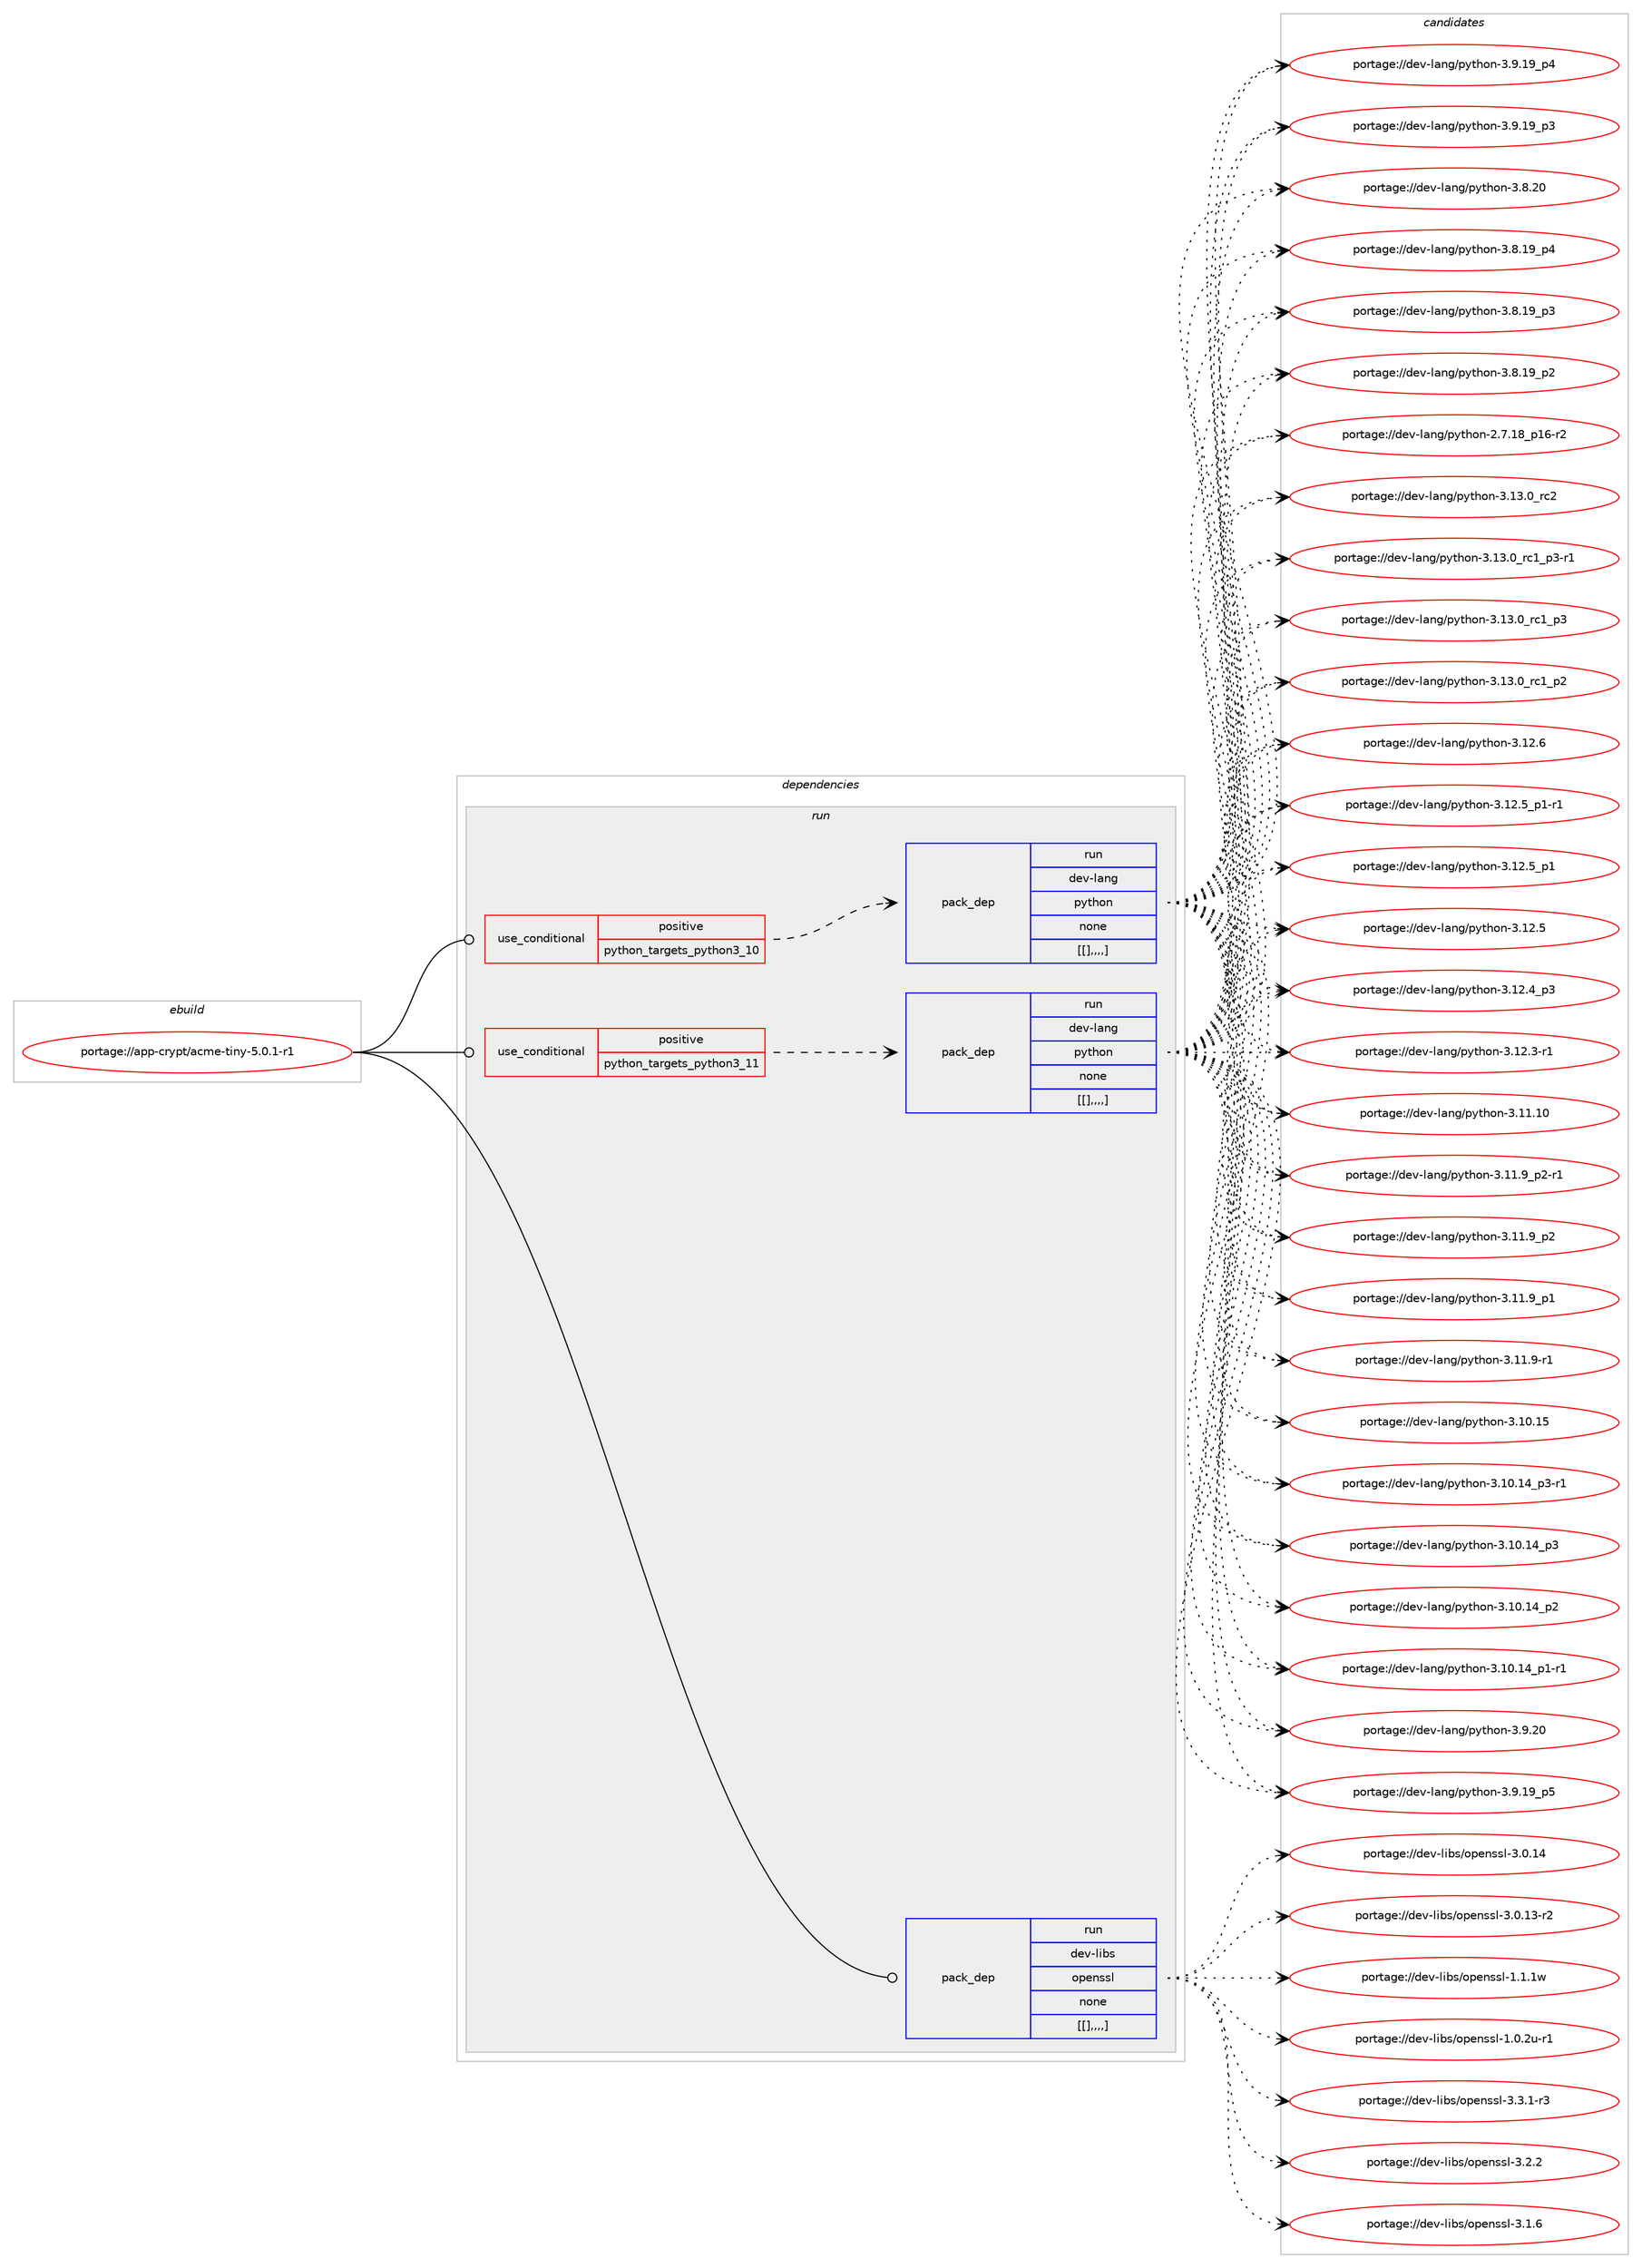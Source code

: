 digraph prolog {

# *************
# Graph options
# *************

newrank=true;
concentrate=true;
compound=true;
graph [rankdir=LR,fontname=Helvetica,fontsize=10,ranksep=1.5];#, ranksep=2.5, nodesep=0.2];
edge  [arrowhead=vee];
node  [fontname=Helvetica,fontsize=10];

# **********
# The ebuild
# **********

subgraph cluster_leftcol {
color=gray;
label=<<i>ebuild</i>>;
id [label="portage://app-crypt/acme-tiny-5.0.1-r1", color=red, width=4, href="../app-crypt/acme-tiny-5.0.1-r1.svg"];
}

# ****************
# The dependencies
# ****************

subgraph cluster_midcol {
color=gray;
label=<<i>dependencies</i>>;
subgraph cluster_compile {
fillcolor="#eeeeee";
style=filled;
label=<<i>compile</i>>;
}
subgraph cluster_compileandrun {
fillcolor="#eeeeee";
style=filled;
label=<<i>compile and run</i>>;
}
subgraph cluster_run {
fillcolor="#eeeeee";
style=filled;
label=<<i>run</i>>;
subgraph cond3463 {
dependency12678 [label=<<TABLE BORDER="0" CELLBORDER="1" CELLSPACING="0" CELLPADDING="4"><TR><TD ROWSPAN="3" CELLPADDING="10">use_conditional</TD></TR><TR><TD>positive</TD></TR><TR><TD>python_targets_python3_10</TD></TR></TABLE>>, shape=none, color=red];
subgraph pack9146 {
dependency12679 [label=<<TABLE BORDER="0" CELLBORDER="1" CELLSPACING="0" CELLPADDING="4" WIDTH="220"><TR><TD ROWSPAN="6" CELLPADDING="30">pack_dep</TD></TR><TR><TD WIDTH="110">run</TD></TR><TR><TD>dev-lang</TD></TR><TR><TD>python</TD></TR><TR><TD>none</TD></TR><TR><TD>[[],,,,]</TD></TR></TABLE>>, shape=none, color=blue];
}
dependency12678:e -> dependency12679:w [weight=20,style="dashed",arrowhead="vee"];
}
id:e -> dependency12678:w [weight=20,style="solid",arrowhead="odot"];
subgraph cond3464 {
dependency12680 [label=<<TABLE BORDER="0" CELLBORDER="1" CELLSPACING="0" CELLPADDING="4"><TR><TD ROWSPAN="3" CELLPADDING="10">use_conditional</TD></TR><TR><TD>positive</TD></TR><TR><TD>python_targets_python3_11</TD></TR></TABLE>>, shape=none, color=red];
subgraph pack9147 {
dependency12681 [label=<<TABLE BORDER="0" CELLBORDER="1" CELLSPACING="0" CELLPADDING="4" WIDTH="220"><TR><TD ROWSPAN="6" CELLPADDING="30">pack_dep</TD></TR><TR><TD WIDTH="110">run</TD></TR><TR><TD>dev-lang</TD></TR><TR><TD>python</TD></TR><TR><TD>none</TD></TR><TR><TD>[[],,,,]</TD></TR></TABLE>>, shape=none, color=blue];
}
dependency12680:e -> dependency12681:w [weight=20,style="dashed",arrowhead="vee"];
}
id:e -> dependency12680:w [weight=20,style="solid",arrowhead="odot"];
subgraph pack9148 {
dependency12682 [label=<<TABLE BORDER="0" CELLBORDER="1" CELLSPACING="0" CELLPADDING="4" WIDTH="220"><TR><TD ROWSPAN="6" CELLPADDING="30">pack_dep</TD></TR><TR><TD WIDTH="110">run</TD></TR><TR><TD>dev-libs</TD></TR><TR><TD>openssl</TD></TR><TR><TD>none</TD></TR><TR><TD>[[],,,,]</TD></TR></TABLE>>, shape=none, color=blue];
}
id:e -> dependency12682:w [weight=20,style="solid",arrowhead="odot"];
}
}

# **************
# The candidates
# **************

subgraph cluster_choices {
rank=same;
color=gray;
label=<<i>candidates</i>>;

subgraph choice9146 {
color=black;
nodesep=1;
choice10010111845108971101034711212111610411111045514649514648951149950 [label="portage://dev-lang/python-3.13.0_rc2", color=red, width=4,href="../dev-lang/python-3.13.0_rc2.svg"];
choice1001011184510897110103471121211161041111104551464951464895114994995112514511449 [label="portage://dev-lang/python-3.13.0_rc1_p3-r1", color=red, width=4,href="../dev-lang/python-3.13.0_rc1_p3-r1.svg"];
choice100101118451089711010347112121116104111110455146495146489511499499511251 [label="portage://dev-lang/python-3.13.0_rc1_p3", color=red, width=4,href="../dev-lang/python-3.13.0_rc1_p3.svg"];
choice100101118451089711010347112121116104111110455146495146489511499499511250 [label="portage://dev-lang/python-3.13.0_rc1_p2", color=red, width=4,href="../dev-lang/python-3.13.0_rc1_p2.svg"];
choice10010111845108971101034711212111610411111045514649504654 [label="portage://dev-lang/python-3.12.6", color=red, width=4,href="../dev-lang/python-3.12.6.svg"];
choice1001011184510897110103471121211161041111104551464950465395112494511449 [label="portage://dev-lang/python-3.12.5_p1-r1", color=red, width=4,href="../dev-lang/python-3.12.5_p1-r1.svg"];
choice100101118451089711010347112121116104111110455146495046539511249 [label="portage://dev-lang/python-3.12.5_p1", color=red, width=4,href="../dev-lang/python-3.12.5_p1.svg"];
choice10010111845108971101034711212111610411111045514649504653 [label="portage://dev-lang/python-3.12.5", color=red, width=4,href="../dev-lang/python-3.12.5.svg"];
choice100101118451089711010347112121116104111110455146495046529511251 [label="portage://dev-lang/python-3.12.4_p3", color=red, width=4,href="../dev-lang/python-3.12.4_p3.svg"];
choice100101118451089711010347112121116104111110455146495046514511449 [label="portage://dev-lang/python-3.12.3-r1", color=red, width=4,href="../dev-lang/python-3.12.3-r1.svg"];
choice1001011184510897110103471121211161041111104551464949464948 [label="portage://dev-lang/python-3.11.10", color=red, width=4,href="../dev-lang/python-3.11.10.svg"];
choice1001011184510897110103471121211161041111104551464949465795112504511449 [label="portage://dev-lang/python-3.11.9_p2-r1", color=red, width=4,href="../dev-lang/python-3.11.9_p2-r1.svg"];
choice100101118451089711010347112121116104111110455146494946579511250 [label="portage://dev-lang/python-3.11.9_p2", color=red, width=4,href="../dev-lang/python-3.11.9_p2.svg"];
choice100101118451089711010347112121116104111110455146494946579511249 [label="portage://dev-lang/python-3.11.9_p1", color=red, width=4,href="../dev-lang/python-3.11.9_p1.svg"];
choice100101118451089711010347112121116104111110455146494946574511449 [label="portage://dev-lang/python-3.11.9-r1", color=red, width=4,href="../dev-lang/python-3.11.9-r1.svg"];
choice1001011184510897110103471121211161041111104551464948464953 [label="portage://dev-lang/python-3.10.15", color=red, width=4,href="../dev-lang/python-3.10.15.svg"];
choice100101118451089711010347112121116104111110455146494846495295112514511449 [label="portage://dev-lang/python-3.10.14_p3-r1", color=red, width=4,href="../dev-lang/python-3.10.14_p3-r1.svg"];
choice10010111845108971101034711212111610411111045514649484649529511251 [label="portage://dev-lang/python-3.10.14_p3", color=red, width=4,href="../dev-lang/python-3.10.14_p3.svg"];
choice10010111845108971101034711212111610411111045514649484649529511250 [label="portage://dev-lang/python-3.10.14_p2", color=red, width=4,href="../dev-lang/python-3.10.14_p2.svg"];
choice100101118451089711010347112121116104111110455146494846495295112494511449 [label="portage://dev-lang/python-3.10.14_p1-r1", color=red, width=4,href="../dev-lang/python-3.10.14_p1-r1.svg"];
choice10010111845108971101034711212111610411111045514657465048 [label="portage://dev-lang/python-3.9.20", color=red, width=4,href="../dev-lang/python-3.9.20.svg"];
choice100101118451089711010347112121116104111110455146574649579511253 [label="portage://dev-lang/python-3.9.19_p5", color=red, width=4,href="../dev-lang/python-3.9.19_p5.svg"];
choice100101118451089711010347112121116104111110455146574649579511252 [label="portage://dev-lang/python-3.9.19_p4", color=red, width=4,href="../dev-lang/python-3.9.19_p4.svg"];
choice100101118451089711010347112121116104111110455146574649579511251 [label="portage://dev-lang/python-3.9.19_p3", color=red, width=4,href="../dev-lang/python-3.9.19_p3.svg"];
choice10010111845108971101034711212111610411111045514656465048 [label="portage://dev-lang/python-3.8.20", color=red, width=4,href="../dev-lang/python-3.8.20.svg"];
choice100101118451089711010347112121116104111110455146564649579511252 [label="portage://dev-lang/python-3.8.19_p4", color=red, width=4,href="../dev-lang/python-3.8.19_p4.svg"];
choice100101118451089711010347112121116104111110455146564649579511251 [label="portage://dev-lang/python-3.8.19_p3", color=red, width=4,href="../dev-lang/python-3.8.19_p3.svg"];
choice100101118451089711010347112121116104111110455146564649579511250 [label="portage://dev-lang/python-3.8.19_p2", color=red, width=4,href="../dev-lang/python-3.8.19_p2.svg"];
choice100101118451089711010347112121116104111110455046554649569511249544511450 [label="portage://dev-lang/python-2.7.18_p16-r2", color=red, width=4,href="../dev-lang/python-2.7.18_p16-r2.svg"];
dependency12679:e -> choice10010111845108971101034711212111610411111045514649514648951149950:w [style=dotted,weight="100"];
dependency12679:e -> choice1001011184510897110103471121211161041111104551464951464895114994995112514511449:w [style=dotted,weight="100"];
dependency12679:e -> choice100101118451089711010347112121116104111110455146495146489511499499511251:w [style=dotted,weight="100"];
dependency12679:e -> choice100101118451089711010347112121116104111110455146495146489511499499511250:w [style=dotted,weight="100"];
dependency12679:e -> choice10010111845108971101034711212111610411111045514649504654:w [style=dotted,weight="100"];
dependency12679:e -> choice1001011184510897110103471121211161041111104551464950465395112494511449:w [style=dotted,weight="100"];
dependency12679:e -> choice100101118451089711010347112121116104111110455146495046539511249:w [style=dotted,weight="100"];
dependency12679:e -> choice10010111845108971101034711212111610411111045514649504653:w [style=dotted,weight="100"];
dependency12679:e -> choice100101118451089711010347112121116104111110455146495046529511251:w [style=dotted,weight="100"];
dependency12679:e -> choice100101118451089711010347112121116104111110455146495046514511449:w [style=dotted,weight="100"];
dependency12679:e -> choice1001011184510897110103471121211161041111104551464949464948:w [style=dotted,weight="100"];
dependency12679:e -> choice1001011184510897110103471121211161041111104551464949465795112504511449:w [style=dotted,weight="100"];
dependency12679:e -> choice100101118451089711010347112121116104111110455146494946579511250:w [style=dotted,weight="100"];
dependency12679:e -> choice100101118451089711010347112121116104111110455146494946579511249:w [style=dotted,weight="100"];
dependency12679:e -> choice100101118451089711010347112121116104111110455146494946574511449:w [style=dotted,weight="100"];
dependency12679:e -> choice1001011184510897110103471121211161041111104551464948464953:w [style=dotted,weight="100"];
dependency12679:e -> choice100101118451089711010347112121116104111110455146494846495295112514511449:w [style=dotted,weight="100"];
dependency12679:e -> choice10010111845108971101034711212111610411111045514649484649529511251:w [style=dotted,weight="100"];
dependency12679:e -> choice10010111845108971101034711212111610411111045514649484649529511250:w [style=dotted,weight="100"];
dependency12679:e -> choice100101118451089711010347112121116104111110455146494846495295112494511449:w [style=dotted,weight="100"];
dependency12679:e -> choice10010111845108971101034711212111610411111045514657465048:w [style=dotted,weight="100"];
dependency12679:e -> choice100101118451089711010347112121116104111110455146574649579511253:w [style=dotted,weight="100"];
dependency12679:e -> choice100101118451089711010347112121116104111110455146574649579511252:w [style=dotted,weight="100"];
dependency12679:e -> choice100101118451089711010347112121116104111110455146574649579511251:w [style=dotted,weight="100"];
dependency12679:e -> choice10010111845108971101034711212111610411111045514656465048:w [style=dotted,weight="100"];
dependency12679:e -> choice100101118451089711010347112121116104111110455146564649579511252:w [style=dotted,weight="100"];
dependency12679:e -> choice100101118451089711010347112121116104111110455146564649579511251:w [style=dotted,weight="100"];
dependency12679:e -> choice100101118451089711010347112121116104111110455146564649579511250:w [style=dotted,weight="100"];
dependency12679:e -> choice100101118451089711010347112121116104111110455046554649569511249544511450:w [style=dotted,weight="100"];
}
subgraph choice9147 {
color=black;
nodesep=1;
choice10010111845108971101034711212111610411111045514649514648951149950 [label="portage://dev-lang/python-3.13.0_rc2", color=red, width=4,href="../dev-lang/python-3.13.0_rc2.svg"];
choice1001011184510897110103471121211161041111104551464951464895114994995112514511449 [label="portage://dev-lang/python-3.13.0_rc1_p3-r1", color=red, width=4,href="../dev-lang/python-3.13.0_rc1_p3-r1.svg"];
choice100101118451089711010347112121116104111110455146495146489511499499511251 [label="portage://dev-lang/python-3.13.0_rc1_p3", color=red, width=4,href="../dev-lang/python-3.13.0_rc1_p3.svg"];
choice100101118451089711010347112121116104111110455146495146489511499499511250 [label="portage://dev-lang/python-3.13.0_rc1_p2", color=red, width=4,href="../dev-lang/python-3.13.0_rc1_p2.svg"];
choice10010111845108971101034711212111610411111045514649504654 [label="portage://dev-lang/python-3.12.6", color=red, width=4,href="../dev-lang/python-3.12.6.svg"];
choice1001011184510897110103471121211161041111104551464950465395112494511449 [label="portage://dev-lang/python-3.12.5_p1-r1", color=red, width=4,href="../dev-lang/python-3.12.5_p1-r1.svg"];
choice100101118451089711010347112121116104111110455146495046539511249 [label="portage://dev-lang/python-3.12.5_p1", color=red, width=4,href="../dev-lang/python-3.12.5_p1.svg"];
choice10010111845108971101034711212111610411111045514649504653 [label="portage://dev-lang/python-3.12.5", color=red, width=4,href="../dev-lang/python-3.12.5.svg"];
choice100101118451089711010347112121116104111110455146495046529511251 [label="portage://dev-lang/python-3.12.4_p3", color=red, width=4,href="../dev-lang/python-3.12.4_p3.svg"];
choice100101118451089711010347112121116104111110455146495046514511449 [label="portage://dev-lang/python-3.12.3-r1", color=red, width=4,href="../dev-lang/python-3.12.3-r1.svg"];
choice1001011184510897110103471121211161041111104551464949464948 [label="portage://dev-lang/python-3.11.10", color=red, width=4,href="../dev-lang/python-3.11.10.svg"];
choice1001011184510897110103471121211161041111104551464949465795112504511449 [label="portage://dev-lang/python-3.11.9_p2-r1", color=red, width=4,href="../dev-lang/python-3.11.9_p2-r1.svg"];
choice100101118451089711010347112121116104111110455146494946579511250 [label="portage://dev-lang/python-3.11.9_p2", color=red, width=4,href="../dev-lang/python-3.11.9_p2.svg"];
choice100101118451089711010347112121116104111110455146494946579511249 [label="portage://dev-lang/python-3.11.9_p1", color=red, width=4,href="../dev-lang/python-3.11.9_p1.svg"];
choice100101118451089711010347112121116104111110455146494946574511449 [label="portage://dev-lang/python-3.11.9-r1", color=red, width=4,href="../dev-lang/python-3.11.9-r1.svg"];
choice1001011184510897110103471121211161041111104551464948464953 [label="portage://dev-lang/python-3.10.15", color=red, width=4,href="../dev-lang/python-3.10.15.svg"];
choice100101118451089711010347112121116104111110455146494846495295112514511449 [label="portage://dev-lang/python-3.10.14_p3-r1", color=red, width=4,href="../dev-lang/python-3.10.14_p3-r1.svg"];
choice10010111845108971101034711212111610411111045514649484649529511251 [label="portage://dev-lang/python-3.10.14_p3", color=red, width=4,href="../dev-lang/python-3.10.14_p3.svg"];
choice10010111845108971101034711212111610411111045514649484649529511250 [label="portage://dev-lang/python-3.10.14_p2", color=red, width=4,href="../dev-lang/python-3.10.14_p2.svg"];
choice100101118451089711010347112121116104111110455146494846495295112494511449 [label="portage://dev-lang/python-3.10.14_p1-r1", color=red, width=4,href="../dev-lang/python-3.10.14_p1-r1.svg"];
choice10010111845108971101034711212111610411111045514657465048 [label="portage://dev-lang/python-3.9.20", color=red, width=4,href="../dev-lang/python-3.9.20.svg"];
choice100101118451089711010347112121116104111110455146574649579511253 [label="portage://dev-lang/python-3.9.19_p5", color=red, width=4,href="../dev-lang/python-3.9.19_p5.svg"];
choice100101118451089711010347112121116104111110455146574649579511252 [label="portage://dev-lang/python-3.9.19_p4", color=red, width=4,href="../dev-lang/python-3.9.19_p4.svg"];
choice100101118451089711010347112121116104111110455146574649579511251 [label="portage://dev-lang/python-3.9.19_p3", color=red, width=4,href="../dev-lang/python-3.9.19_p3.svg"];
choice10010111845108971101034711212111610411111045514656465048 [label="portage://dev-lang/python-3.8.20", color=red, width=4,href="../dev-lang/python-3.8.20.svg"];
choice100101118451089711010347112121116104111110455146564649579511252 [label="portage://dev-lang/python-3.8.19_p4", color=red, width=4,href="../dev-lang/python-3.8.19_p4.svg"];
choice100101118451089711010347112121116104111110455146564649579511251 [label="portage://dev-lang/python-3.8.19_p3", color=red, width=4,href="../dev-lang/python-3.8.19_p3.svg"];
choice100101118451089711010347112121116104111110455146564649579511250 [label="portage://dev-lang/python-3.8.19_p2", color=red, width=4,href="../dev-lang/python-3.8.19_p2.svg"];
choice100101118451089711010347112121116104111110455046554649569511249544511450 [label="portage://dev-lang/python-2.7.18_p16-r2", color=red, width=4,href="../dev-lang/python-2.7.18_p16-r2.svg"];
dependency12681:e -> choice10010111845108971101034711212111610411111045514649514648951149950:w [style=dotted,weight="100"];
dependency12681:e -> choice1001011184510897110103471121211161041111104551464951464895114994995112514511449:w [style=dotted,weight="100"];
dependency12681:e -> choice100101118451089711010347112121116104111110455146495146489511499499511251:w [style=dotted,weight="100"];
dependency12681:e -> choice100101118451089711010347112121116104111110455146495146489511499499511250:w [style=dotted,weight="100"];
dependency12681:e -> choice10010111845108971101034711212111610411111045514649504654:w [style=dotted,weight="100"];
dependency12681:e -> choice1001011184510897110103471121211161041111104551464950465395112494511449:w [style=dotted,weight="100"];
dependency12681:e -> choice100101118451089711010347112121116104111110455146495046539511249:w [style=dotted,weight="100"];
dependency12681:e -> choice10010111845108971101034711212111610411111045514649504653:w [style=dotted,weight="100"];
dependency12681:e -> choice100101118451089711010347112121116104111110455146495046529511251:w [style=dotted,weight="100"];
dependency12681:e -> choice100101118451089711010347112121116104111110455146495046514511449:w [style=dotted,weight="100"];
dependency12681:e -> choice1001011184510897110103471121211161041111104551464949464948:w [style=dotted,weight="100"];
dependency12681:e -> choice1001011184510897110103471121211161041111104551464949465795112504511449:w [style=dotted,weight="100"];
dependency12681:e -> choice100101118451089711010347112121116104111110455146494946579511250:w [style=dotted,weight="100"];
dependency12681:e -> choice100101118451089711010347112121116104111110455146494946579511249:w [style=dotted,weight="100"];
dependency12681:e -> choice100101118451089711010347112121116104111110455146494946574511449:w [style=dotted,weight="100"];
dependency12681:e -> choice1001011184510897110103471121211161041111104551464948464953:w [style=dotted,weight="100"];
dependency12681:e -> choice100101118451089711010347112121116104111110455146494846495295112514511449:w [style=dotted,weight="100"];
dependency12681:e -> choice10010111845108971101034711212111610411111045514649484649529511251:w [style=dotted,weight="100"];
dependency12681:e -> choice10010111845108971101034711212111610411111045514649484649529511250:w [style=dotted,weight="100"];
dependency12681:e -> choice100101118451089711010347112121116104111110455146494846495295112494511449:w [style=dotted,weight="100"];
dependency12681:e -> choice10010111845108971101034711212111610411111045514657465048:w [style=dotted,weight="100"];
dependency12681:e -> choice100101118451089711010347112121116104111110455146574649579511253:w [style=dotted,weight="100"];
dependency12681:e -> choice100101118451089711010347112121116104111110455146574649579511252:w [style=dotted,weight="100"];
dependency12681:e -> choice100101118451089711010347112121116104111110455146574649579511251:w [style=dotted,weight="100"];
dependency12681:e -> choice10010111845108971101034711212111610411111045514656465048:w [style=dotted,weight="100"];
dependency12681:e -> choice100101118451089711010347112121116104111110455146564649579511252:w [style=dotted,weight="100"];
dependency12681:e -> choice100101118451089711010347112121116104111110455146564649579511251:w [style=dotted,weight="100"];
dependency12681:e -> choice100101118451089711010347112121116104111110455146564649579511250:w [style=dotted,weight="100"];
dependency12681:e -> choice100101118451089711010347112121116104111110455046554649569511249544511450:w [style=dotted,weight="100"];
}
subgraph choice9148 {
color=black;
nodesep=1;
choice1001011184510810598115471111121011101151151084551465146494511451 [label="portage://dev-libs/openssl-3.3.1-r3", color=red, width=4,href="../dev-libs/openssl-3.3.1-r3.svg"];
choice100101118451081059811547111112101110115115108455146504650 [label="portage://dev-libs/openssl-3.2.2", color=red, width=4,href="../dev-libs/openssl-3.2.2.svg"];
choice100101118451081059811547111112101110115115108455146494654 [label="portage://dev-libs/openssl-3.1.6", color=red, width=4,href="../dev-libs/openssl-3.1.6.svg"];
choice10010111845108105981154711111210111011511510845514648464952 [label="portage://dev-libs/openssl-3.0.14", color=red, width=4,href="../dev-libs/openssl-3.0.14.svg"];
choice100101118451081059811547111112101110115115108455146484649514511450 [label="portage://dev-libs/openssl-3.0.13-r2", color=red, width=4,href="../dev-libs/openssl-3.0.13-r2.svg"];
choice100101118451081059811547111112101110115115108454946494649119 [label="portage://dev-libs/openssl-1.1.1w", color=red, width=4,href="../dev-libs/openssl-1.1.1w.svg"];
choice1001011184510810598115471111121011101151151084549464846501174511449 [label="portage://dev-libs/openssl-1.0.2u-r1", color=red, width=4,href="../dev-libs/openssl-1.0.2u-r1.svg"];
dependency12682:e -> choice1001011184510810598115471111121011101151151084551465146494511451:w [style=dotted,weight="100"];
dependency12682:e -> choice100101118451081059811547111112101110115115108455146504650:w [style=dotted,weight="100"];
dependency12682:e -> choice100101118451081059811547111112101110115115108455146494654:w [style=dotted,weight="100"];
dependency12682:e -> choice10010111845108105981154711111210111011511510845514648464952:w [style=dotted,weight="100"];
dependency12682:e -> choice100101118451081059811547111112101110115115108455146484649514511450:w [style=dotted,weight="100"];
dependency12682:e -> choice100101118451081059811547111112101110115115108454946494649119:w [style=dotted,weight="100"];
dependency12682:e -> choice1001011184510810598115471111121011101151151084549464846501174511449:w [style=dotted,weight="100"];
}
}

}
